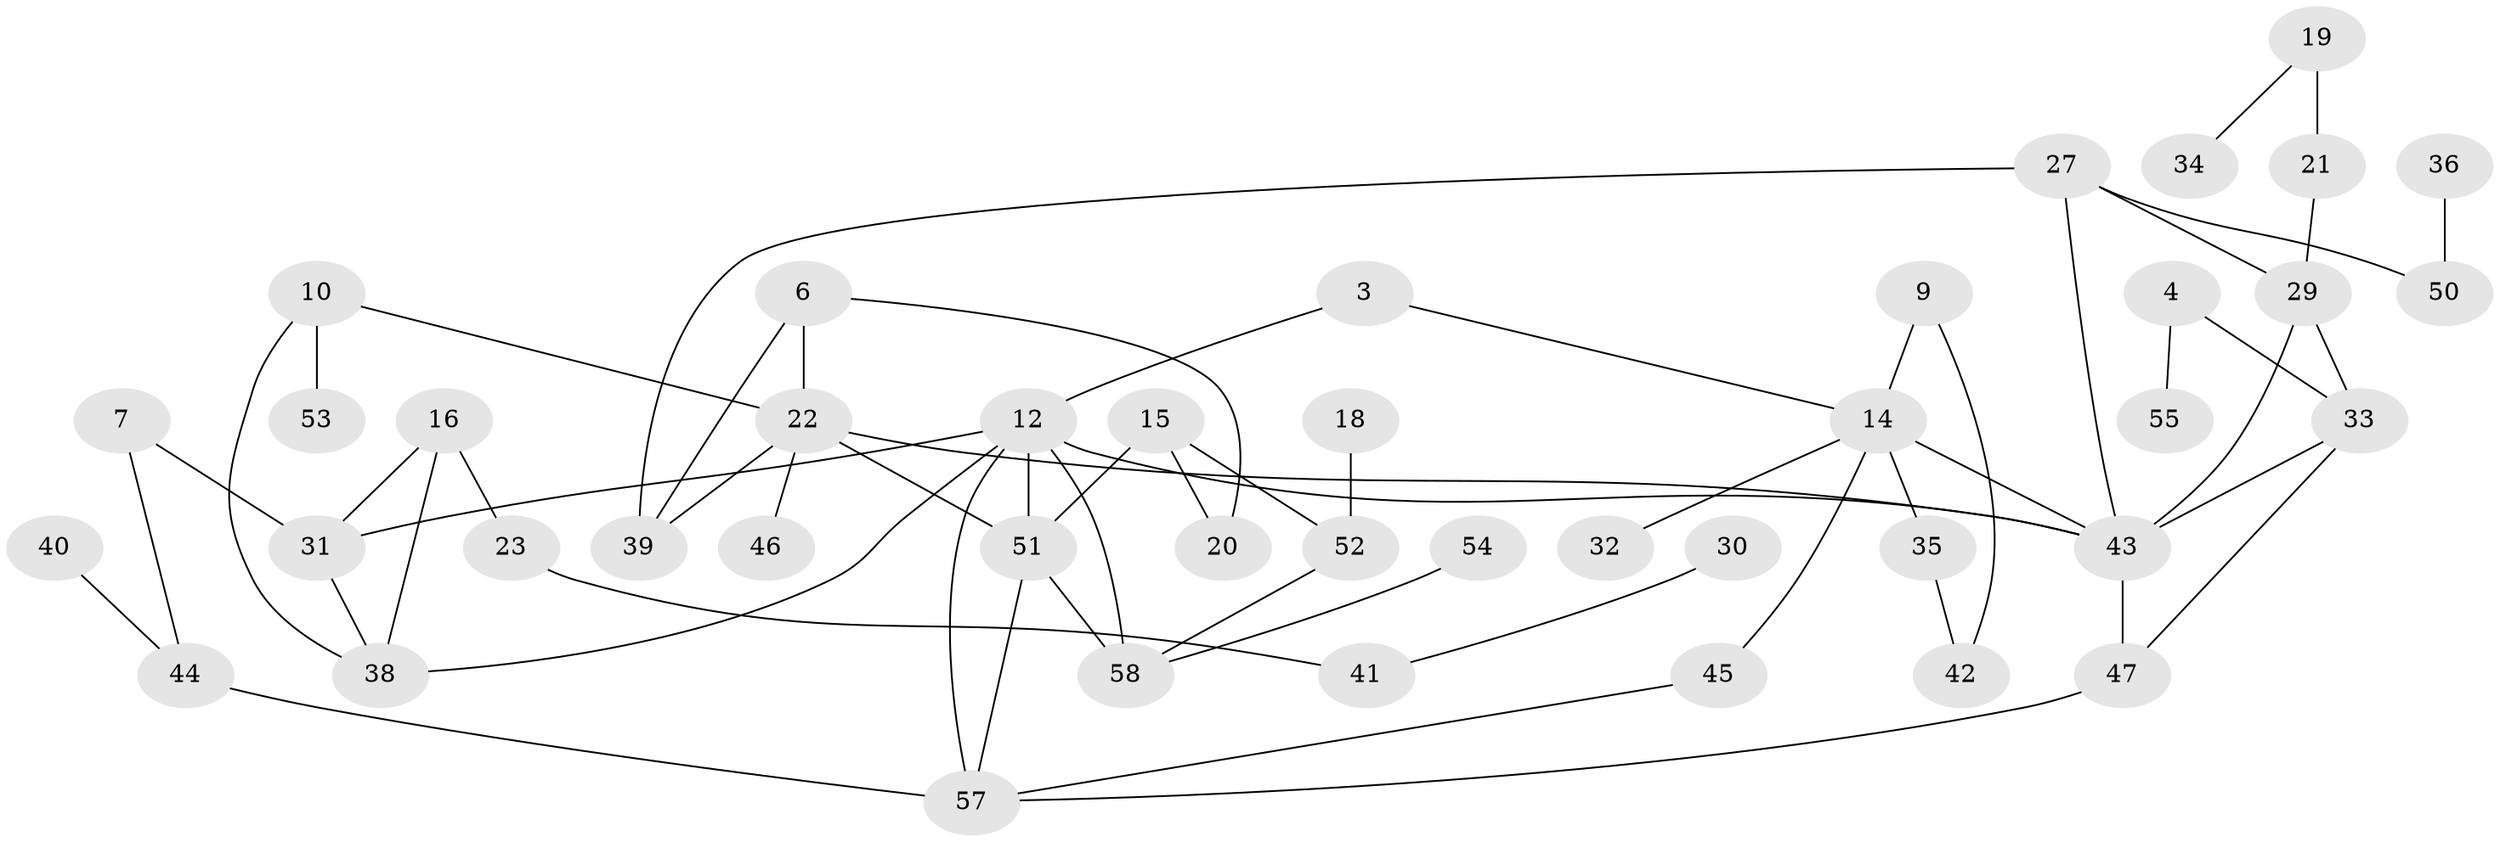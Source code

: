 // original degree distribution, {3: 0.15517241379310345, 0: 0.11206896551724138, 2: 0.3275862068965517, 5: 0.034482758620689655, 7: 0.017241379310344827, 1: 0.2413793103448276, 4: 0.11206896551724138}
// Generated by graph-tools (version 1.1) at 2025/00/03/09/25 03:00:49]
// undirected, 43 vertices, 60 edges
graph export_dot {
graph [start="1"]
  node [color=gray90,style=filled];
  3;
  4;
  6;
  7;
  9;
  10;
  12;
  14;
  15;
  16;
  18;
  19;
  20;
  21;
  22;
  23;
  27;
  29;
  30;
  31;
  32;
  33;
  34;
  35;
  36;
  38;
  39;
  40;
  41;
  42;
  43;
  44;
  45;
  46;
  47;
  50;
  51;
  52;
  53;
  54;
  55;
  57;
  58;
  3 -- 12 [weight=1.0];
  3 -- 14 [weight=1.0];
  4 -- 33 [weight=1.0];
  4 -- 55 [weight=1.0];
  6 -- 20 [weight=1.0];
  6 -- 22 [weight=1.0];
  6 -- 39 [weight=1.0];
  7 -- 31 [weight=1.0];
  7 -- 44 [weight=1.0];
  9 -- 14 [weight=1.0];
  9 -- 42 [weight=1.0];
  10 -- 22 [weight=1.0];
  10 -- 38 [weight=1.0];
  10 -- 53 [weight=1.0];
  12 -- 31 [weight=1.0];
  12 -- 38 [weight=1.0];
  12 -- 43 [weight=2.0];
  12 -- 51 [weight=1.0];
  12 -- 57 [weight=1.0];
  12 -- 58 [weight=1.0];
  14 -- 32 [weight=1.0];
  14 -- 35 [weight=1.0];
  14 -- 43 [weight=1.0];
  14 -- 45 [weight=1.0];
  15 -- 20 [weight=1.0];
  15 -- 51 [weight=1.0];
  15 -- 52 [weight=1.0];
  16 -- 23 [weight=1.0];
  16 -- 31 [weight=1.0];
  16 -- 38 [weight=1.0];
  18 -- 52 [weight=1.0];
  19 -- 21 [weight=2.0];
  19 -- 34 [weight=1.0];
  21 -- 29 [weight=1.0];
  22 -- 39 [weight=1.0];
  22 -- 43 [weight=1.0];
  22 -- 46 [weight=1.0];
  22 -- 51 [weight=1.0];
  23 -- 41 [weight=1.0];
  27 -- 29 [weight=1.0];
  27 -- 39 [weight=1.0];
  27 -- 43 [weight=1.0];
  27 -- 50 [weight=1.0];
  29 -- 33 [weight=1.0];
  29 -- 43 [weight=1.0];
  30 -- 41 [weight=1.0];
  31 -- 38 [weight=1.0];
  33 -- 43 [weight=1.0];
  33 -- 47 [weight=1.0];
  35 -- 42 [weight=1.0];
  36 -- 50 [weight=1.0];
  40 -- 44 [weight=1.0];
  43 -- 47 [weight=1.0];
  44 -- 57 [weight=2.0];
  45 -- 57 [weight=1.0];
  47 -- 57 [weight=1.0];
  51 -- 57 [weight=1.0];
  51 -- 58 [weight=2.0];
  52 -- 58 [weight=1.0];
  54 -- 58 [weight=1.0];
}
